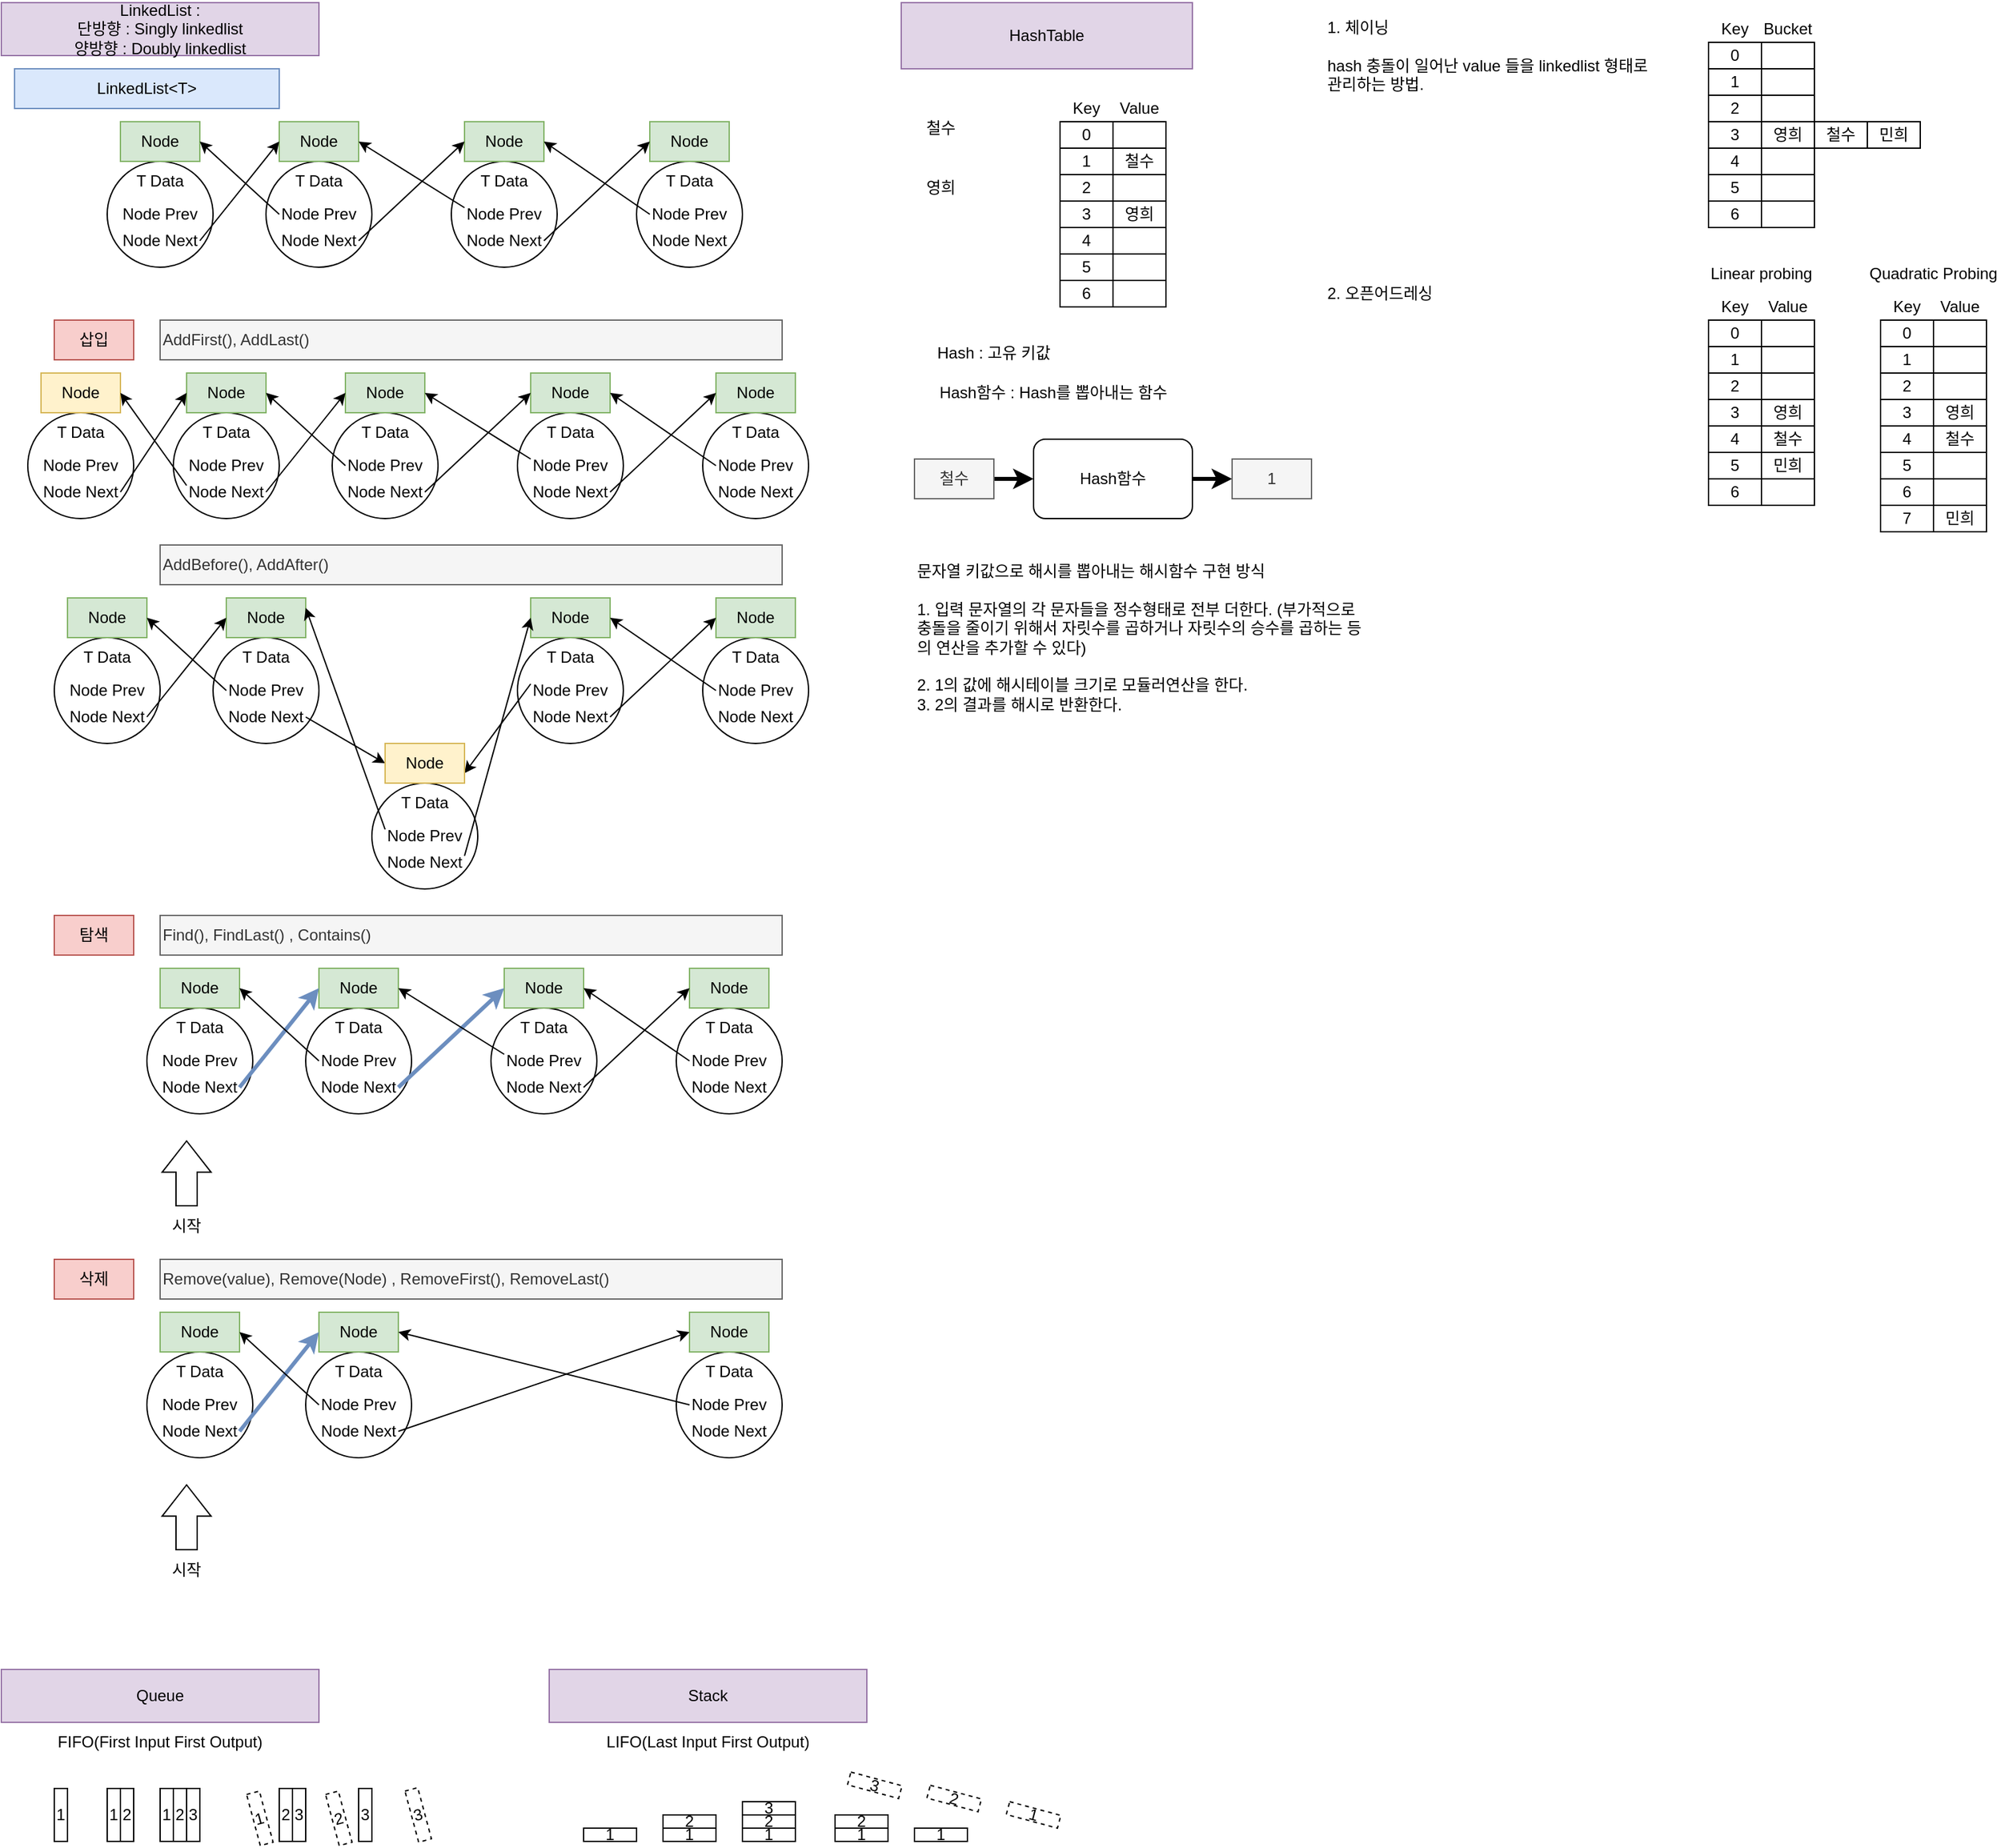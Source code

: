 <mxfile version="20.0.3" type="device"><diagram id="zntop-nQhvP3UYpH4ih_" name="Page-1"><mxGraphModel dx="920" dy="551" grid="1" gridSize="10" guides="1" tooltips="1" connect="1" arrows="1" fold="1" page="1" pageScale="1" pageWidth="827" pageHeight="1169" math="0" shadow="0"><root><mxCell id="0"/><mxCell id="1" parent="0"/><mxCell id="7mrWKgdWgR3zbAiogY-c-1" value="LinkedList&amp;lt;T&amp;gt;" style="text;html=1;strokeColor=#6c8ebf;fillColor=#dae8fc;align=center;verticalAlign=middle;whiteSpace=wrap;rounded=0;" parent="1" vertex="1"><mxGeometry x="10" y="60" width="200" height="30" as="geometry"/></mxCell><mxCell id="7mrWKgdWgR3zbAiogY-c-3" value="" style="ellipse;whiteSpace=wrap;html=1;aspect=fixed;" parent="1" vertex="1"><mxGeometry x="80" y="130" width="80" height="80" as="geometry"/></mxCell><mxCell id="7mrWKgdWgR3zbAiogY-c-4" value="Node" style="text;html=1;strokeColor=#82b366;fillColor=#d5e8d4;align=center;verticalAlign=middle;whiteSpace=wrap;rounded=0;" parent="1" vertex="1"><mxGeometry x="90" y="100" width="60" height="30" as="geometry"/></mxCell><mxCell id="7mrWKgdWgR3zbAiogY-c-5" value="T Data" style="text;html=1;strokeColor=none;fillColor=none;align=center;verticalAlign=middle;whiteSpace=wrap;rounded=0;" parent="1" vertex="1"><mxGeometry x="90" y="130" width="60" height="30" as="geometry"/></mxCell><mxCell id="7mrWKgdWgR3zbAiogY-c-6" value="Node Prev" style="text;html=1;strokeColor=none;fillColor=none;align=center;verticalAlign=middle;whiteSpace=wrap;rounded=0;" parent="1" vertex="1"><mxGeometry x="90" y="160" width="60" height="20" as="geometry"/></mxCell><mxCell id="7mrWKgdWgR3zbAiogY-c-8" value="Node Next" style="text;html=1;strokeColor=none;fillColor=none;align=center;verticalAlign=middle;whiteSpace=wrap;rounded=0;" parent="1" vertex="1"><mxGeometry x="90" y="180" width="60" height="20" as="geometry"/></mxCell><mxCell id="7mrWKgdWgR3zbAiogY-c-25" value="LinkedList :&lt;br&gt;단방향 : Singly linkedlist&lt;br&gt;양방향 : Doubly linkedlist" style="text;html=1;strokeColor=#9673a6;fillColor=#e1d5e7;align=center;verticalAlign=middle;whiteSpace=wrap;rounded=0;" parent="1" vertex="1"><mxGeometry y="10" width="240" height="40" as="geometry"/></mxCell><mxCell id="7mrWKgdWgR3zbAiogY-c-27" value="" style="ellipse;whiteSpace=wrap;html=1;aspect=fixed;" parent="1" vertex="1"><mxGeometry x="200" y="130" width="80" height="80" as="geometry"/></mxCell><mxCell id="7mrWKgdWgR3zbAiogY-c-28" value="Node" style="text;html=1;strokeColor=#82b366;fillColor=#d5e8d4;align=center;verticalAlign=middle;whiteSpace=wrap;rounded=0;" parent="1" vertex="1"><mxGeometry x="210" y="100" width="60" height="30" as="geometry"/></mxCell><mxCell id="7mrWKgdWgR3zbAiogY-c-29" value="T Data" style="text;html=1;strokeColor=none;fillColor=none;align=center;verticalAlign=middle;whiteSpace=wrap;rounded=0;" parent="1" vertex="1"><mxGeometry x="210" y="130" width="60" height="30" as="geometry"/></mxCell><mxCell id="7mrWKgdWgR3zbAiogY-c-30" value="Node Prev" style="text;html=1;strokeColor=none;fillColor=none;align=center;verticalAlign=middle;whiteSpace=wrap;rounded=0;" parent="1" vertex="1"><mxGeometry x="210" y="160" width="60" height="20" as="geometry"/></mxCell><mxCell id="7mrWKgdWgR3zbAiogY-c-31" value="Node Next" style="text;html=1;strokeColor=none;fillColor=none;align=center;verticalAlign=middle;whiteSpace=wrap;rounded=0;" parent="1" vertex="1"><mxGeometry x="210" y="180" width="60" height="20" as="geometry"/></mxCell><mxCell id="7mrWKgdWgR3zbAiogY-c-32" value="" style="ellipse;whiteSpace=wrap;html=1;aspect=fixed;" parent="1" vertex="1"><mxGeometry x="340" y="130" width="80" height="80" as="geometry"/></mxCell><mxCell id="7mrWKgdWgR3zbAiogY-c-33" value="Node" style="text;html=1;strokeColor=#82b366;fillColor=#d5e8d4;align=center;verticalAlign=middle;whiteSpace=wrap;rounded=0;" parent="1" vertex="1"><mxGeometry x="350" y="100" width="60" height="30" as="geometry"/></mxCell><mxCell id="7mrWKgdWgR3zbAiogY-c-34" value="T Data" style="text;html=1;strokeColor=none;fillColor=none;align=center;verticalAlign=middle;whiteSpace=wrap;rounded=0;" parent="1" vertex="1"><mxGeometry x="350" y="130" width="60" height="30" as="geometry"/></mxCell><mxCell id="7mrWKgdWgR3zbAiogY-c-35" value="Node Prev" style="text;html=1;strokeColor=none;fillColor=none;align=center;verticalAlign=middle;whiteSpace=wrap;rounded=0;" parent="1" vertex="1"><mxGeometry x="350" y="160" width="60" height="20" as="geometry"/></mxCell><mxCell id="7mrWKgdWgR3zbAiogY-c-36" value="Node Next" style="text;html=1;strokeColor=none;fillColor=none;align=center;verticalAlign=middle;whiteSpace=wrap;rounded=0;" parent="1" vertex="1"><mxGeometry x="350" y="180" width="60" height="20" as="geometry"/></mxCell><mxCell id="7mrWKgdWgR3zbAiogY-c-37" value="" style="ellipse;whiteSpace=wrap;html=1;aspect=fixed;" parent="1" vertex="1"><mxGeometry x="480" y="130" width="80" height="80" as="geometry"/></mxCell><mxCell id="7mrWKgdWgR3zbAiogY-c-38" value="Node" style="text;html=1;strokeColor=#82b366;fillColor=#d5e8d4;align=center;verticalAlign=middle;whiteSpace=wrap;rounded=0;" parent="1" vertex="1"><mxGeometry x="490" y="100" width="60" height="30" as="geometry"/></mxCell><mxCell id="7mrWKgdWgR3zbAiogY-c-39" value="T Data" style="text;html=1;strokeColor=none;fillColor=none;align=center;verticalAlign=middle;whiteSpace=wrap;rounded=0;" parent="1" vertex="1"><mxGeometry x="490" y="130" width="60" height="30" as="geometry"/></mxCell><mxCell id="7mrWKgdWgR3zbAiogY-c-40" value="Node Prev" style="text;html=1;strokeColor=none;fillColor=none;align=center;verticalAlign=middle;whiteSpace=wrap;rounded=0;" parent="1" vertex="1"><mxGeometry x="490" y="160" width="60" height="20" as="geometry"/></mxCell><mxCell id="7mrWKgdWgR3zbAiogY-c-41" value="Node Next" style="text;html=1;strokeColor=none;fillColor=none;align=center;verticalAlign=middle;whiteSpace=wrap;rounded=0;" parent="1" vertex="1"><mxGeometry x="490" y="180" width="60" height="20" as="geometry"/></mxCell><mxCell id="7mrWKgdWgR3zbAiogY-c-42" value="" style="endArrow=classic;html=1;rounded=0;entryX=0;entryY=0.5;entryDx=0;entryDy=0;exitX=1;exitY=0.5;exitDx=0;exitDy=0;" parent="1" source="7mrWKgdWgR3zbAiogY-c-8" target="7mrWKgdWgR3zbAiogY-c-28" edge="1"><mxGeometry width="50" height="50" relative="1" as="geometry"><mxPoint x="310" y="250" as="sourcePoint"/><mxPoint x="360" y="200" as="targetPoint"/></mxGeometry></mxCell><mxCell id="7mrWKgdWgR3zbAiogY-c-43" value="" style="endArrow=classic;html=1;rounded=0;entryX=0;entryY=0.5;entryDx=0;entryDy=0;exitX=1;exitY=0.5;exitDx=0;exitDy=0;" parent="1" source="7mrWKgdWgR3zbAiogY-c-31" target="7mrWKgdWgR3zbAiogY-c-33" edge="1"><mxGeometry width="50" height="50" relative="1" as="geometry"><mxPoint x="160" y="200" as="sourcePoint"/><mxPoint x="220" y="125" as="targetPoint"/></mxGeometry></mxCell><mxCell id="7mrWKgdWgR3zbAiogY-c-44" value="" style="endArrow=classic;html=1;rounded=0;entryX=0;entryY=0.5;entryDx=0;entryDy=0;exitX=1;exitY=0.5;exitDx=0;exitDy=0;" parent="1" source="7mrWKgdWgR3zbAiogY-c-36" target="7mrWKgdWgR3zbAiogY-c-38" edge="1"><mxGeometry width="50" height="50" relative="1" as="geometry"><mxPoint x="280" y="200" as="sourcePoint"/><mxPoint x="360" y="125" as="targetPoint"/></mxGeometry></mxCell><mxCell id="7mrWKgdWgR3zbAiogY-c-45" value="" style="endArrow=classic;html=1;rounded=0;entryX=1;entryY=0.5;entryDx=0;entryDy=0;exitX=0;exitY=0.5;exitDx=0;exitDy=0;" parent="1" source="7mrWKgdWgR3zbAiogY-c-40" target="7mrWKgdWgR3zbAiogY-c-33" edge="1"><mxGeometry width="50" height="50" relative="1" as="geometry"><mxPoint x="420" y="200" as="sourcePoint"/><mxPoint x="500" y="125" as="targetPoint"/></mxGeometry></mxCell><mxCell id="7mrWKgdWgR3zbAiogY-c-46" value="" style="endArrow=classic;html=1;rounded=0;entryX=1;entryY=0.5;entryDx=0;entryDy=0;exitX=0;exitY=0.25;exitDx=0;exitDy=0;" parent="1" source="7mrWKgdWgR3zbAiogY-c-35" target="7mrWKgdWgR3zbAiogY-c-28" edge="1"><mxGeometry width="50" height="50" relative="1" as="geometry"><mxPoint x="500" y="180" as="sourcePoint"/><mxPoint x="420" y="125" as="targetPoint"/></mxGeometry></mxCell><mxCell id="7mrWKgdWgR3zbAiogY-c-47" value="" style="endArrow=classic;html=1;rounded=0;entryX=1;entryY=0.5;entryDx=0;entryDy=0;exitX=0;exitY=0.5;exitDx=0;exitDy=0;" parent="1" source="7mrWKgdWgR3zbAiogY-c-30" target="7mrWKgdWgR3zbAiogY-c-4" edge="1"><mxGeometry width="50" height="50" relative="1" as="geometry"><mxPoint x="360" y="175" as="sourcePoint"/><mxPoint x="280" y="125" as="targetPoint"/></mxGeometry></mxCell><mxCell id="7mrWKgdWgR3zbAiogY-c-64" value="" style="ellipse;whiteSpace=wrap;html=1;aspect=fixed;" parent="1" vertex="1"><mxGeometry x="130" y="320" width="80" height="80" as="geometry"/></mxCell><mxCell id="7mrWKgdWgR3zbAiogY-c-65" value="Node" style="text;html=1;strokeColor=#82b366;fillColor=#d5e8d4;align=center;verticalAlign=middle;whiteSpace=wrap;rounded=0;" parent="1" vertex="1"><mxGeometry x="140" y="290" width="60" height="30" as="geometry"/></mxCell><mxCell id="7mrWKgdWgR3zbAiogY-c-66" value="T Data" style="text;html=1;strokeColor=none;fillColor=none;align=center;verticalAlign=middle;whiteSpace=wrap;rounded=0;" parent="1" vertex="1"><mxGeometry x="140" y="320" width="60" height="30" as="geometry"/></mxCell><mxCell id="7mrWKgdWgR3zbAiogY-c-67" value="Node Prev" style="text;html=1;strokeColor=none;fillColor=none;align=center;verticalAlign=middle;whiteSpace=wrap;rounded=0;" parent="1" vertex="1"><mxGeometry x="140" y="350" width="60" height="20" as="geometry"/></mxCell><mxCell id="7mrWKgdWgR3zbAiogY-c-68" value="Node Next" style="text;html=1;strokeColor=none;fillColor=none;align=center;verticalAlign=middle;whiteSpace=wrap;rounded=0;" parent="1" vertex="1"><mxGeometry x="140" y="370" width="60" height="20" as="geometry"/></mxCell><mxCell id="7mrWKgdWgR3zbAiogY-c-69" value="" style="ellipse;whiteSpace=wrap;html=1;aspect=fixed;" parent="1" vertex="1"><mxGeometry x="250" y="320" width="80" height="80" as="geometry"/></mxCell><mxCell id="7mrWKgdWgR3zbAiogY-c-70" value="Node" style="text;html=1;strokeColor=#82b366;fillColor=#d5e8d4;align=center;verticalAlign=middle;whiteSpace=wrap;rounded=0;" parent="1" vertex="1"><mxGeometry x="260" y="290" width="60" height="30" as="geometry"/></mxCell><mxCell id="7mrWKgdWgR3zbAiogY-c-71" value="T Data" style="text;html=1;strokeColor=none;fillColor=none;align=center;verticalAlign=middle;whiteSpace=wrap;rounded=0;" parent="1" vertex="1"><mxGeometry x="260" y="320" width="60" height="30" as="geometry"/></mxCell><mxCell id="7mrWKgdWgR3zbAiogY-c-72" value="Node Prev" style="text;html=1;strokeColor=none;fillColor=none;align=center;verticalAlign=middle;whiteSpace=wrap;rounded=0;" parent="1" vertex="1"><mxGeometry x="260" y="350" width="60" height="20" as="geometry"/></mxCell><mxCell id="7mrWKgdWgR3zbAiogY-c-73" value="Node Next" style="text;html=1;strokeColor=none;fillColor=none;align=center;verticalAlign=middle;whiteSpace=wrap;rounded=0;" parent="1" vertex="1"><mxGeometry x="260" y="370" width="60" height="20" as="geometry"/></mxCell><mxCell id="7mrWKgdWgR3zbAiogY-c-74" value="" style="ellipse;whiteSpace=wrap;html=1;aspect=fixed;" parent="1" vertex="1"><mxGeometry x="390" y="320" width="80" height="80" as="geometry"/></mxCell><mxCell id="7mrWKgdWgR3zbAiogY-c-75" value="Node" style="text;html=1;strokeColor=#82b366;fillColor=#d5e8d4;align=center;verticalAlign=middle;whiteSpace=wrap;rounded=0;" parent="1" vertex="1"><mxGeometry x="400" y="290" width="60" height="30" as="geometry"/></mxCell><mxCell id="7mrWKgdWgR3zbAiogY-c-76" value="T Data" style="text;html=1;strokeColor=none;fillColor=none;align=center;verticalAlign=middle;whiteSpace=wrap;rounded=0;" parent="1" vertex="1"><mxGeometry x="400" y="320" width="60" height="30" as="geometry"/></mxCell><mxCell id="7mrWKgdWgR3zbAiogY-c-77" value="Node Prev" style="text;html=1;strokeColor=none;fillColor=none;align=center;verticalAlign=middle;whiteSpace=wrap;rounded=0;" parent="1" vertex="1"><mxGeometry x="400" y="350" width="60" height="20" as="geometry"/></mxCell><mxCell id="7mrWKgdWgR3zbAiogY-c-78" value="Node Next" style="text;html=1;strokeColor=none;fillColor=none;align=center;verticalAlign=middle;whiteSpace=wrap;rounded=0;" parent="1" vertex="1"><mxGeometry x="400" y="370" width="60" height="20" as="geometry"/></mxCell><mxCell id="7mrWKgdWgR3zbAiogY-c-79" value="" style="ellipse;whiteSpace=wrap;html=1;aspect=fixed;" parent="1" vertex="1"><mxGeometry x="530" y="320" width="80" height="80" as="geometry"/></mxCell><mxCell id="7mrWKgdWgR3zbAiogY-c-80" value="Node" style="text;html=1;strokeColor=#82b366;fillColor=#d5e8d4;align=center;verticalAlign=middle;whiteSpace=wrap;rounded=0;" parent="1" vertex="1"><mxGeometry x="540" y="290" width="60" height="30" as="geometry"/></mxCell><mxCell id="7mrWKgdWgR3zbAiogY-c-81" value="T Data" style="text;html=1;strokeColor=none;fillColor=none;align=center;verticalAlign=middle;whiteSpace=wrap;rounded=0;" parent="1" vertex="1"><mxGeometry x="540" y="320" width="60" height="30" as="geometry"/></mxCell><mxCell id="7mrWKgdWgR3zbAiogY-c-82" value="Node Prev" style="text;html=1;strokeColor=none;fillColor=none;align=center;verticalAlign=middle;whiteSpace=wrap;rounded=0;" parent="1" vertex="1"><mxGeometry x="540" y="350" width="60" height="20" as="geometry"/></mxCell><mxCell id="7mrWKgdWgR3zbAiogY-c-83" value="Node Next" style="text;html=1;strokeColor=none;fillColor=none;align=center;verticalAlign=middle;whiteSpace=wrap;rounded=0;" parent="1" vertex="1"><mxGeometry x="540" y="370" width="60" height="20" as="geometry"/></mxCell><mxCell id="7mrWKgdWgR3zbAiogY-c-84" value="" style="endArrow=classic;html=1;rounded=0;entryX=0;entryY=0.5;entryDx=0;entryDy=0;exitX=1;exitY=0.5;exitDx=0;exitDy=0;" parent="1" source="7mrWKgdWgR3zbAiogY-c-68" target="7mrWKgdWgR3zbAiogY-c-70" edge="1"><mxGeometry width="50" height="50" relative="1" as="geometry"><mxPoint x="360" y="440" as="sourcePoint"/><mxPoint x="410" y="390" as="targetPoint"/></mxGeometry></mxCell><mxCell id="7mrWKgdWgR3zbAiogY-c-85" value="" style="endArrow=classic;html=1;rounded=0;entryX=0;entryY=0.5;entryDx=0;entryDy=0;exitX=1;exitY=0.5;exitDx=0;exitDy=0;" parent="1" source="7mrWKgdWgR3zbAiogY-c-73" target="7mrWKgdWgR3zbAiogY-c-75" edge="1"><mxGeometry width="50" height="50" relative="1" as="geometry"><mxPoint x="210" y="390" as="sourcePoint"/><mxPoint x="270" y="315" as="targetPoint"/></mxGeometry></mxCell><mxCell id="7mrWKgdWgR3zbAiogY-c-86" value="" style="endArrow=classic;html=1;rounded=0;entryX=0;entryY=0.5;entryDx=0;entryDy=0;exitX=1;exitY=0.5;exitDx=0;exitDy=0;" parent="1" source="7mrWKgdWgR3zbAiogY-c-78" target="7mrWKgdWgR3zbAiogY-c-80" edge="1"><mxGeometry width="50" height="50" relative="1" as="geometry"><mxPoint x="330" y="390" as="sourcePoint"/><mxPoint x="410" y="315" as="targetPoint"/></mxGeometry></mxCell><mxCell id="7mrWKgdWgR3zbAiogY-c-87" value="" style="endArrow=classic;html=1;rounded=0;entryX=1;entryY=0.5;entryDx=0;entryDy=0;exitX=0;exitY=0.5;exitDx=0;exitDy=0;" parent="1" source="7mrWKgdWgR3zbAiogY-c-82" target="7mrWKgdWgR3zbAiogY-c-75" edge="1"><mxGeometry width="50" height="50" relative="1" as="geometry"><mxPoint x="470" y="390" as="sourcePoint"/><mxPoint x="550" y="315" as="targetPoint"/></mxGeometry></mxCell><mxCell id="7mrWKgdWgR3zbAiogY-c-88" value="" style="endArrow=classic;html=1;rounded=0;entryX=1;entryY=0.5;entryDx=0;entryDy=0;exitX=0;exitY=0.25;exitDx=0;exitDy=0;" parent="1" source="7mrWKgdWgR3zbAiogY-c-77" target="7mrWKgdWgR3zbAiogY-c-70" edge="1"><mxGeometry width="50" height="50" relative="1" as="geometry"><mxPoint x="550" y="370" as="sourcePoint"/><mxPoint x="470" y="315" as="targetPoint"/></mxGeometry></mxCell><mxCell id="7mrWKgdWgR3zbAiogY-c-89" value="" style="endArrow=classic;html=1;rounded=0;entryX=1;entryY=0.5;entryDx=0;entryDy=0;exitX=0;exitY=0.5;exitDx=0;exitDy=0;" parent="1" source="7mrWKgdWgR3zbAiogY-c-72" target="7mrWKgdWgR3zbAiogY-c-65" edge="1"><mxGeometry width="50" height="50" relative="1" as="geometry"><mxPoint x="410" y="365" as="sourcePoint"/><mxPoint x="330" y="315" as="targetPoint"/></mxGeometry></mxCell><mxCell id="7mrWKgdWgR3zbAiogY-c-90" value="" style="ellipse;whiteSpace=wrap;html=1;aspect=fixed;" parent="1" vertex="1"><mxGeometry x="20" y="320" width="80" height="80" as="geometry"/></mxCell><mxCell id="7mrWKgdWgR3zbAiogY-c-91" value="Node" style="text;html=1;strokeColor=#d6b656;fillColor=#fff2cc;align=center;verticalAlign=middle;whiteSpace=wrap;rounded=0;" parent="1" vertex="1"><mxGeometry x="30" y="290" width="60" height="30" as="geometry"/></mxCell><mxCell id="7mrWKgdWgR3zbAiogY-c-92" value="T Data" style="text;html=1;strokeColor=none;fillColor=none;align=center;verticalAlign=middle;whiteSpace=wrap;rounded=0;" parent="1" vertex="1"><mxGeometry x="30" y="320" width="60" height="30" as="geometry"/></mxCell><mxCell id="7mrWKgdWgR3zbAiogY-c-93" value="Node Prev" style="text;html=1;strokeColor=none;fillColor=none;align=center;verticalAlign=middle;whiteSpace=wrap;rounded=0;" parent="1" vertex="1"><mxGeometry x="30" y="350" width="60" height="20" as="geometry"/></mxCell><mxCell id="7mrWKgdWgR3zbAiogY-c-94" value="Node Next" style="text;html=1;strokeColor=none;fillColor=none;align=center;verticalAlign=middle;whiteSpace=wrap;rounded=0;" parent="1" vertex="1"><mxGeometry x="30" y="370" width="60" height="20" as="geometry"/></mxCell><mxCell id="7mrWKgdWgR3zbAiogY-c-99" value="" style="endArrow=classic;html=1;rounded=0;entryX=0;entryY=0.5;entryDx=0;entryDy=0;exitX=1;exitY=0.5;exitDx=0;exitDy=0;" parent="1" source="7mrWKgdWgR3zbAiogY-c-94" target="7mrWKgdWgR3zbAiogY-c-65" edge="1"><mxGeometry width="50" height="50" relative="1" as="geometry"><mxPoint x="210" y="390" as="sourcePoint"/><mxPoint x="270" y="315" as="targetPoint"/></mxGeometry></mxCell><mxCell id="7mrWKgdWgR3zbAiogY-c-100" value="" style="endArrow=classic;html=1;rounded=0;entryX=1;entryY=0.5;entryDx=0;entryDy=0;exitX=0;exitY=0.25;exitDx=0;exitDy=0;" parent="1" source="7mrWKgdWgR3zbAiogY-c-68" target="7mrWKgdWgR3zbAiogY-c-91" edge="1"><mxGeometry width="50" height="50" relative="1" as="geometry"><mxPoint x="100" y="390" as="sourcePoint"/><mxPoint x="150" y="315" as="targetPoint"/></mxGeometry></mxCell><mxCell id="7mrWKgdWgR3zbAiogY-c-102" value="AddFirst(), AddLast()" style="text;html=1;strokeColor=#666666;fillColor=#f5f5f5;align=left;verticalAlign=middle;whiteSpace=wrap;rounded=0;fontColor=#333333;" parent="1" vertex="1"><mxGeometry x="120" y="250" width="470" height="30" as="geometry"/></mxCell><mxCell id="7mrWKgdWgR3zbAiogY-c-103" value="삽입" style="text;html=1;strokeColor=#b85450;fillColor=#f8cecc;align=center;verticalAlign=middle;whiteSpace=wrap;rounded=0;" parent="1" vertex="1"><mxGeometry x="40" y="250" width="60" height="30" as="geometry"/></mxCell><mxCell id="7mrWKgdWgR3zbAiogY-c-104" value="" style="ellipse;whiteSpace=wrap;html=1;aspect=fixed;" parent="1" vertex="1"><mxGeometry x="40" y="490" width="80" height="80" as="geometry"/></mxCell><mxCell id="7mrWKgdWgR3zbAiogY-c-105" value="Node" style="text;html=1;strokeColor=#82b366;fillColor=#d5e8d4;align=center;verticalAlign=middle;whiteSpace=wrap;rounded=0;" parent="1" vertex="1"><mxGeometry x="50" y="460" width="60" height="30" as="geometry"/></mxCell><mxCell id="7mrWKgdWgR3zbAiogY-c-106" value="T Data" style="text;html=1;strokeColor=none;fillColor=none;align=center;verticalAlign=middle;whiteSpace=wrap;rounded=0;" parent="1" vertex="1"><mxGeometry x="50" y="490" width="60" height="30" as="geometry"/></mxCell><mxCell id="7mrWKgdWgR3zbAiogY-c-107" value="Node Prev" style="text;html=1;strokeColor=none;fillColor=none;align=center;verticalAlign=middle;whiteSpace=wrap;rounded=0;" parent="1" vertex="1"><mxGeometry x="50" y="520" width="60" height="20" as="geometry"/></mxCell><mxCell id="7mrWKgdWgR3zbAiogY-c-108" value="Node Next" style="text;html=1;strokeColor=none;fillColor=none;align=center;verticalAlign=middle;whiteSpace=wrap;rounded=0;" parent="1" vertex="1"><mxGeometry x="50" y="540" width="60" height="20" as="geometry"/></mxCell><mxCell id="7mrWKgdWgR3zbAiogY-c-109" value="" style="ellipse;whiteSpace=wrap;html=1;aspect=fixed;" parent="1" vertex="1"><mxGeometry x="160" y="490" width="80" height="80" as="geometry"/></mxCell><mxCell id="7mrWKgdWgR3zbAiogY-c-110" value="Node" style="text;html=1;strokeColor=#82b366;fillColor=#d5e8d4;align=center;verticalAlign=middle;whiteSpace=wrap;rounded=0;" parent="1" vertex="1"><mxGeometry x="170" y="460" width="60" height="30" as="geometry"/></mxCell><mxCell id="7mrWKgdWgR3zbAiogY-c-111" value="T Data" style="text;html=1;strokeColor=none;fillColor=none;align=center;verticalAlign=middle;whiteSpace=wrap;rounded=0;" parent="1" vertex="1"><mxGeometry x="170" y="490" width="60" height="30" as="geometry"/></mxCell><mxCell id="7mrWKgdWgR3zbAiogY-c-112" value="Node Prev" style="text;html=1;strokeColor=none;fillColor=none;align=center;verticalAlign=middle;whiteSpace=wrap;rounded=0;" parent="1" vertex="1"><mxGeometry x="170" y="520" width="60" height="20" as="geometry"/></mxCell><mxCell id="7mrWKgdWgR3zbAiogY-c-113" value="Node Next" style="text;html=1;strokeColor=none;fillColor=none;align=center;verticalAlign=middle;whiteSpace=wrap;rounded=0;" parent="1" vertex="1"><mxGeometry x="170" y="540" width="60" height="20" as="geometry"/></mxCell><mxCell id="7mrWKgdWgR3zbAiogY-c-114" value="" style="ellipse;whiteSpace=wrap;html=1;aspect=fixed;" parent="1" vertex="1"><mxGeometry x="390" y="490" width="80" height="80" as="geometry"/></mxCell><mxCell id="7mrWKgdWgR3zbAiogY-c-115" value="Node" style="text;html=1;strokeColor=#82b366;fillColor=#d5e8d4;align=center;verticalAlign=middle;whiteSpace=wrap;rounded=0;" parent="1" vertex="1"><mxGeometry x="400" y="460" width="60" height="30" as="geometry"/></mxCell><mxCell id="7mrWKgdWgR3zbAiogY-c-116" value="T Data" style="text;html=1;strokeColor=none;fillColor=none;align=center;verticalAlign=middle;whiteSpace=wrap;rounded=0;" parent="1" vertex="1"><mxGeometry x="400" y="490" width="60" height="30" as="geometry"/></mxCell><mxCell id="7mrWKgdWgR3zbAiogY-c-117" value="Node Prev" style="text;html=1;strokeColor=none;fillColor=none;align=center;verticalAlign=middle;whiteSpace=wrap;rounded=0;" parent="1" vertex="1"><mxGeometry x="400" y="520" width="60" height="20" as="geometry"/></mxCell><mxCell id="7mrWKgdWgR3zbAiogY-c-118" value="Node Next" style="text;html=1;strokeColor=none;fillColor=none;align=center;verticalAlign=middle;whiteSpace=wrap;rounded=0;" parent="1" vertex="1"><mxGeometry x="400" y="540" width="60" height="20" as="geometry"/></mxCell><mxCell id="7mrWKgdWgR3zbAiogY-c-119" value="" style="ellipse;whiteSpace=wrap;html=1;aspect=fixed;" parent="1" vertex="1"><mxGeometry x="530" y="490" width="80" height="80" as="geometry"/></mxCell><mxCell id="7mrWKgdWgR3zbAiogY-c-120" value="Node" style="text;html=1;strokeColor=#82b366;fillColor=#d5e8d4;align=center;verticalAlign=middle;whiteSpace=wrap;rounded=0;" parent="1" vertex="1"><mxGeometry x="540" y="460" width="60" height="30" as="geometry"/></mxCell><mxCell id="7mrWKgdWgR3zbAiogY-c-121" value="T Data" style="text;html=1;strokeColor=none;fillColor=none;align=center;verticalAlign=middle;whiteSpace=wrap;rounded=0;" parent="1" vertex="1"><mxGeometry x="540" y="490" width="60" height="30" as="geometry"/></mxCell><mxCell id="7mrWKgdWgR3zbAiogY-c-122" value="Node Prev" style="text;html=1;strokeColor=none;fillColor=none;align=center;verticalAlign=middle;whiteSpace=wrap;rounded=0;" parent="1" vertex="1"><mxGeometry x="540" y="520" width="60" height="20" as="geometry"/></mxCell><mxCell id="7mrWKgdWgR3zbAiogY-c-123" value="Node Next" style="text;html=1;strokeColor=none;fillColor=none;align=center;verticalAlign=middle;whiteSpace=wrap;rounded=0;" parent="1" vertex="1"><mxGeometry x="540" y="540" width="60" height="20" as="geometry"/></mxCell><mxCell id="7mrWKgdWgR3zbAiogY-c-124" value="" style="endArrow=classic;html=1;rounded=0;entryX=0;entryY=0.5;entryDx=0;entryDy=0;exitX=1;exitY=0.5;exitDx=0;exitDy=0;" parent="1" source="7mrWKgdWgR3zbAiogY-c-108" target="7mrWKgdWgR3zbAiogY-c-110" edge="1"><mxGeometry width="50" height="50" relative="1" as="geometry"><mxPoint x="270" y="610" as="sourcePoint"/><mxPoint x="320" y="560" as="targetPoint"/></mxGeometry></mxCell><mxCell id="7mrWKgdWgR3zbAiogY-c-125" value="" style="endArrow=classic;html=1;rounded=0;entryX=0;entryY=0.5;entryDx=0;entryDy=0;exitX=1;exitY=0.5;exitDx=0;exitDy=0;" parent="1" source="7mrWKgdWgR3zbAiogY-c-113" target="7mrWKgdWgR3zbAiogY-c-131" edge="1"><mxGeometry width="50" height="50" relative="1" as="geometry"><mxPoint x="210" y="560" as="sourcePoint"/><mxPoint x="270" y="485" as="targetPoint"/></mxGeometry></mxCell><mxCell id="7mrWKgdWgR3zbAiogY-c-126" value="" style="endArrow=classic;html=1;rounded=0;entryX=0;entryY=0.5;entryDx=0;entryDy=0;exitX=1;exitY=0.5;exitDx=0;exitDy=0;" parent="1" source="7mrWKgdWgR3zbAiogY-c-118" target="7mrWKgdWgR3zbAiogY-c-120" edge="1"><mxGeometry width="50" height="50" relative="1" as="geometry"><mxPoint x="330" y="560" as="sourcePoint"/><mxPoint x="410" y="485" as="targetPoint"/></mxGeometry></mxCell><mxCell id="7mrWKgdWgR3zbAiogY-c-127" value="" style="endArrow=classic;html=1;rounded=0;entryX=1;entryY=0.5;entryDx=0;entryDy=0;exitX=0;exitY=0.5;exitDx=0;exitDy=0;" parent="1" source="7mrWKgdWgR3zbAiogY-c-122" target="7mrWKgdWgR3zbAiogY-c-115" edge="1"><mxGeometry width="50" height="50" relative="1" as="geometry"><mxPoint x="470" y="560" as="sourcePoint"/><mxPoint x="550" y="485" as="targetPoint"/></mxGeometry></mxCell><mxCell id="7mrWKgdWgR3zbAiogY-c-128" value="" style="endArrow=classic;html=1;rounded=0;entryX=1;entryY=0.75;entryDx=0;entryDy=0;exitX=0;exitY=0.25;exitDx=0;exitDy=0;" parent="1" source="7mrWKgdWgR3zbAiogY-c-117" target="7mrWKgdWgR3zbAiogY-c-131" edge="1"><mxGeometry width="50" height="50" relative="1" as="geometry"><mxPoint x="550" y="540" as="sourcePoint"/><mxPoint x="470" y="485" as="targetPoint"/></mxGeometry></mxCell><mxCell id="7mrWKgdWgR3zbAiogY-c-129" value="" style="endArrow=classic;html=1;rounded=0;entryX=1;entryY=0.5;entryDx=0;entryDy=0;exitX=0;exitY=0.5;exitDx=0;exitDy=0;" parent="1" source="7mrWKgdWgR3zbAiogY-c-112" target="7mrWKgdWgR3zbAiogY-c-105" edge="1"><mxGeometry width="50" height="50" relative="1" as="geometry"><mxPoint x="320" y="535" as="sourcePoint"/><mxPoint x="240" y="485" as="targetPoint"/></mxGeometry></mxCell><mxCell id="7mrWKgdWgR3zbAiogY-c-130" value="" style="ellipse;whiteSpace=wrap;html=1;aspect=fixed;" parent="1" vertex="1"><mxGeometry x="280" y="600" width="80" height="80" as="geometry"/></mxCell><mxCell id="7mrWKgdWgR3zbAiogY-c-131" value="Node" style="text;html=1;strokeColor=#d6b656;fillColor=#fff2cc;align=center;verticalAlign=middle;whiteSpace=wrap;rounded=0;" parent="1" vertex="1"><mxGeometry x="290" y="570" width="60" height="30" as="geometry"/></mxCell><mxCell id="7mrWKgdWgR3zbAiogY-c-132" value="T Data" style="text;html=1;strokeColor=none;fillColor=none;align=center;verticalAlign=middle;whiteSpace=wrap;rounded=0;" parent="1" vertex="1"><mxGeometry x="290" y="600" width="60" height="30" as="geometry"/></mxCell><mxCell id="7mrWKgdWgR3zbAiogY-c-133" value="Node Prev" style="text;html=1;strokeColor=none;fillColor=none;align=center;verticalAlign=middle;whiteSpace=wrap;rounded=0;" parent="1" vertex="1"><mxGeometry x="290" y="630" width="60" height="20" as="geometry"/></mxCell><mxCell id="7mrWKgdWgR3zbAiogY-c-134" value="Node Next" style="text;html=1;strokeColor=none;fillColor=none;align=center;verticalAlign=middle;whiteSpace=wrap;rounded=0;" parent="1" vertex="1"><mxGeometry x="290" y="650" width="60" height="20" as="geometry"/></mxCell><mxCell id="7mrWKgdWgR3zbAiogY-c-137" value="AddBefore(), AddAfter()" style="text;html=1;strokeColor=#666666;fillColor=#f5f5f5;align=left;verticalAlign=middle;whiteSpace=wrap;rounded=0;fontColor=#333333;" parent="1" vertex="1"><mxGeometry x="120" y="420" width="470" height="30" as="geometry"/></mxCell><mxCell id="7mrWKgdWgR3zbAiogY-c-138" value="" style="endArrow=classic;html=1;rounded=0;exitX=0;exitY=0.25;exitDx=0;exitDy=0;entryX=1;entryY=0.25;entryDx=0;entryDy=0;" parent="1" source="7mrWKgdWgR3zbAiogY-c-133" target="7mrWKgdWgR3zbAiogY-c-110" edge="1"><mxGeometry width="50" height="50" relative="1" as="geometry"><mxPoint x="290" y="580" as="sourcePoint"/><mxPoint x="340" y="530" as="targetPoint"/></mxGeometry></mxCell><mxCell id="7mrWKgdWgR3zbAiogY-c-139" value="" style="endArrow=classic;html=1;rounded=0;exitX=1;exitY=0.25;exitDx=0;exitDy=0;entryX=0;entryY=0.5;entryDx=0;entryDy=0;" parent="1" source="7mrWKgdWgR3zbAiogY-c-134" target="7mrWKgdWgR3zbAiogY-c-115" edge="1"><mxGeometry width="50" height="50" relative="1" as="geometry"><mxPoint x="290" y="580" as="sourcePoint"/><mxPoint x="340" y="530" as="targetPoint"/></mxGeometry></mxCell><mxCell id="7mrWKgdWgR3zbAiogY-c-140" value="Find(), FindLast() , Contains()" style="text;html=1;strokeColor=#666666;fillColor=#f5f5f5;align=left;verticalAlign=middle;whiteSpace=wrap;rounded=0;fontColor=#333333;" parent="1" vertex="1"><mxGeometry x="120" y="700" width="470" height="30" as="geometry"/></mxCell><mxCell id="7mrWKgdWgR3zbAiogY-c-141" value="탐색" style="text;html=1;strokeColor=#b85450;fillColor=#f8cecc;align=center;verticalAlign=middle;whiteSpace=wrap;rounded=0;" parent="1" vertex="1"><mxGeometry x="40" y="700" width="60" height="30" as="geometry"/></mxCell><mxCell id="7mrWKgdWgR3zbAiogY-c-142" value="" style="ellipse;whiteSpace=wrap;html=1;aspect=fixed;" parent="1" vertex="1"><mxGeometry x="110" y="770" width="80" height="80" as="geometry"/></mxCell><mxCell id="7mrWKgdWgR3zbAiogY-c-143" value="Node" style="text;html=1;strokeColor=#82b366;fillColor=#d5e8d4;align=center;verticalAlign=middle;whiteSpace=wrap;rounded=0;" parent="1" vertex="1"><mxGeometry x="120" y="740" width="60" height="30" as="geometry"/></mxCell><mxCell id="7mrWKgdWgR3zbAiogY-c-144" value="T Data" style="text;html=1;strokeColor=none;fillColor=none;align=center;verticalAlign=middle;whiteSpace=wrap;rounded=0;" parent="1" vertex="1"><mxGeometry x="120" y="770" width="60" height="30" as="geometry"/></mxCell><mxCell id="7mrWKgdWgR3zbAiogY-c-145" value="Node Prev" style="text;html=1;strokeColor=none;fillColor=none;align=center;verticalAlign=middle;whiteSpace=wrap;rounded=0;" parent="1" vertex="1"><mxGeometry x="120" y="800" width="60" height="20" as="geometry"/></mxCell><mxCell id="7mrWKgdWgR3zbAiogY-c-146" value="Node Next" style="text;html=1;strokeColor=none;fillColor=none;align=center;verticalAlign=middle;whiteSpace=wrap;rounded=0;" parent="1" vertex="1"><mxGeometry x="120" y="820" width="60" height="20" as="geometry"/></mxCell><mxCell id="7mrWKgdWgR3zbAiogY-c-147" value="" style="ellipse;whiteSpace=wrap;html=1;aspect=fixed;" parent="1" vertex="1"><mxGeometry x="230" y="770" width="80" height="80" as="geometry"/></mxCell><mxCell id="7mrWKgdWgR3zbAiogY-c-148" value="Node" style="text;html=1;strokeColor=#82b366;fillColor=#d5e8d4;align=center;verticalAlign=middle;whiteSpace=wrap;rounded=0;" parent="1" vertex="1"><mxGeometry x="240" y="740" width="60" height="30" as="geometry"/></mxCell><mxCell id="7mrWKgdWgR3zbAiogY-c-149" value="T Data" style="text;html=1;strokeColor=none;fillColor=none;align=center;verticalAlign=middle;whiteSpace=wrap;rounded=0;" parent="1" vertex="1"><mxGeometry x="240" y="770" width="60" height="30" as="geometry"/></mxCell><mxCell id="7mrWKgdWgR3zbAiogY-c-150" value="Node Prev" style="text;html=1;strokeColor=none;fillColor=none;align=center;verticalAlign=middle;whiteSpace=wrap;rounded=0;" parent="1" vertex="1"><mxGeometry x="240" y="800" width="60" height="20" as="geometry"/></mxCell><mxCell id="7mrWKgdWgR3zbAiogY-c-151" value="Node Next" style="text;html=1;strokeColor=none;fillColor=none;align=center;verticalAlign=middle;whiteSpace=wrap;rounded=0;" parent="1" vertex="1"><mxGeometry x="240" y="820" width="60" height="20" as="geometry"/></mxCell><mxCell id="7mrWKgdWgR3zbAiogY-c-152" value="" style="ellipse;whiteSpace=wrap;html=1;aspect=fixed;" parent="1" vertex="1"><mxGeometry x="370" y="770" width="80" height="80" as="geometry"/></mxCell><mxCell id="7mrWKgdWgR3zbAiogY-c-153" value="Node" style="text;html=1;strokeColor=#82b366;fillColor=#d5e8d4;align=center;verticalAlign=middle;whiteSpace=wrap;rounded=0;" parent="1" vertex="1"><mxGeometry x="380" y="740" width="60" height="30" as="geometry"/></mxCell><mxCell id="7mrWKgdWgR3zbAiogY-c-154" value="T Data" style="text;html=1;strokeColor=none;fillColor=none;align=center;verticalAlign=middle;whiteSpace=wrap;rounded=0;" parent="1" vertex="1"><mxGeometry x="380" y="770" width="60" height="30" as="geometry"/></mxCell><mxCell id="7mrWKgdWgR3zbAiogY-c-155" value="Node Prev" style="text;html=1;strokeColor=none;fillColor=none;align=center;verticalAlign=middle;whiteSpace=wrap;rounded=0;" parent="1" vertex="1"><mxGeometry x="380" y="800" width="60" height="20" as="geometry"/></mxCell><mxCell id="7mrWKgdWgR3zbAiogY-c-156" value="Node Next" style="text;html=1;strokeColor=none;fillColor=none;align=center;verticalAlign=middle;whiteSpace=wrap;rounded=0;" parent="1" vertex="1"><mxGeometry x="380" y="820" width="60" height="20" as="geometry"/></mxCell><mxCell id="7mrWKgdWgR3zbAiogY-c-157" value="" style="ellipse;whiteSpace=wrap;html=1;aspect=fixed;" parent="1" vertex="1"><mxGeometry x="510" y="770" width="80" height="80" as="geometry"/></mxCell><mxCell id="7mrWKgdWgR3zbAiogY-c-158" value="Node" style="text;html=1;strokeColor=#82b366;fillColor=#d5e8d4;align=center;verticalAlign=middle;whiteSpace=wrap;rounded=0;" parent="1" vertex="1"><mxGeometry x="520" y="740" width="60" height="30" as="geometry"/></mxCell><mxCell id="7mrWKgdWgR3zbAiogY-c-159" value="T Data" style="text;html=1;strokeColor=none;fillColor=none;align=center;verticalAlign=middle;whiteSpace=wrap;rounded=0;" parent="1" vertex="1"><mxGeometry x="520" y="770" width="60" height="30" as="geometry"/></mxCell><mxCell id="7mrWKgdWgR3zbAiogY-c-160" value="Node Prev" style="text;html=1;strokeColor=none;fillColor=none;align=center;verticalAlign=middle;whiteSpace=wrap;rounded=0;" parent="1" vertex="1"><mxGeometry x="520" y="800" width="60" height="20" as="geometry"/></mxCell><mxCell id="7mrWKgdWgR3zbAiogY-c-161" value="Node Next" style="text;html=1;strokeColor=none;fillColor=none;align=center;verticalAlign=middle;whiteSpace=wrap;rounded=0;" parent="1" vertex="1"><mxGeometry x="520" y="820" width="60" height="20" as="geometry"/></mxCell><mxCell id="7mrWKgdWgR3zbAiogY-c-162" value="" style="endArrow=classic;html=1;rounded=0;entryX=0;entryY=0.5;entryDx=0;entryDy=0;exitX=1;exitY=0.5;exitDx=0;exitDy=0;fillColor=#dae8fc;strokeColor=#6c8ebf;strokeWidth=3;" parent="1" source="7mrWKgdWgR3zbAiogY-c-146" target="7mrWKgdWgR3zbAiogY-c-148" edge="1"><mxGeometry width="50" height="50" relative="1" as="geometry"><mxPoint x="340" y="890" as="sourcePoint"/><mxPoint x="390" y="840" as="targetPoint"/></mxGeometry></mxCell><mxCell id="7mrWKgdWgR3zbAiogY-c-163" value="" style="endArrow=classic;html=1;rounded=0;entryX=0;entryY=0.5;entryDx=0;entryDy=0;exitX=1;exitY=0.5;exitDx=0;exitDy=0;fillColor=#dae8fc;strokeColor=#6c8ebf;strokeWidth=3;" parent="1" source="7mrWKgdWgR3zbAiogY-c-151" target="7mrWKgdWgR3zbAiogY-c-153" edge="1"><mxGeometry width="50" height="50" relative="1" as="geometry"><mxPoint x="190" y="840" as="sourcePoint"/><mxPoint x="250" y="765" as="targetPoint"/></mxGeometry></mxCell><mxCell id="7mrWKgdWgR3zbAiogY-c-164" value="" style="endArrow=classic;html=1;rounded=0;entryX=0;entryY=0.5;entryDx=0;entryDy=0;exitX=1;exitY=0.5;exitDx=0;exitDy=0;" parent="1" source="7mrWKgdWgR3zbAiogY-c-156" target="7mrWKgdWgR3zbAiogY-c-158" edge="1"><mxGeometry width="50" height="50" relative="1" as="geometry"><mxPoint x="310" y="840" as="sourcePoint"/><mxPoint x="390" y="765" as="targetPoint"/></mxGeometry></mxCell><mxCell id="7mrWKgdWgR3zbAiogY-c-165" value="" style="endArrow=classic;html=1;rounded=0;entryX=1;entryY=0.5;entryDx=0;entryDy=0;exitX=0;exitY=0.5;exitDx=0;exitDy=0;" parent="1" source="7mrWKgdWgR3zbAiogY-c-160" target="7mrWKgdWgR3zbAiogY-c-153" edge="1"><mxGeometry width="50" height="50" relative="1" as="geometry"><mxPoint x="450" y="840" as="sourcePoint"/><mxPoint x="530" y="765" as="targetPoint"/></mxGeometry></mxCell><mxCell id="7mrWKgdWgR3zbAiogY-c-166" value="" style="endArrow=classic;html=1;rounded=0;entryX=1;entryY=0.5;entryDx=0;entryDy=0;exitX=0;exitY=0.25;exitDx=0;exitDy=0;" parent="1" source="7mrWKgdWgR3zbAiogY-c-155" target="7mrWKgdWgR3zbAiogY-c-148" edge="1"><mxGeometry width="50" height="50" relative="1" as="geometry"><mxPoint x="530" y="820" as="sourcePoint"/><mxPoint x="450" y="765" as="targetPoint"/></mxGeometry></mxCell><mxCell id="7mrWKgdWgR3zbAiogY-c-167" value="" style="endArrow=classic;html=1;rounded=0;entryX=1;entryY=0.5;entryDx=0;entryDy=0;exitX=0;exitY=0.5;exitDx=0;exitDy=0;" parent="1" source="7mrWKgdWgR3zbAiogY-c-150" target="7mrWKgdWgR3zbAiogY-c-143" edge="1"><mxGeometry width="50" height="50" relative="1" as="geometry"><mxPoint x="390" y="815" as="sourcePoint"/><mxPoint x="310" y="765" as="targetPoint"/></mxGeometry></mxCell><mxCell id="7mrWKgdWgR3zbAiogY-c-168" value="" style="shape=flexArrow;endArrow=classic;html=1;rounded=0;width=16;endSize=7.56;" parent="1" edge="1"><mxGeometry width="50" height="50" relative="1" as="geometry"><mxPoint x="140" y="920" as="sourcePoint"/><mxPoint x="140" y="870" as="targetPoint"/></mxGeometry></mxCell><mxCell id="7mrWKgdWgR3zbAiogY-c-170" value="시작" style="text;html=1;strokeColor=none;fillColor=none;align=center;verticalAlign=middle;whiteSpace=wrap;rounded=0;" parent="1" vertex="1"><mxGeometry x="110" y="920" width="60" height="30" as="geometry"/></mxCell><mxCell id="7mrWKgdWgR3zbAiogY-c-171" value="Remove(value), Remove(Node) , RemoveFirst(), RemoveLast()" style="text;html=1;strokeColor=#666666;fillColor=#f5f5f5;align=left;verticalAlign=middle;whiteSpace=wrap;rounded=0;fontColor=#333333;" parent="1" vertex="1"><mxGeometry x="120" y="960" width="470" height="30" as="geometry"/></mxCell><mxCell id="7mrWKgdWgR3zbAiogY-c-172" value="삭제" style="text;html=1;strokeColor=#b85450;fillColor=#f8cecc;align=center;verticalAlign=middle;whiteSpace=wrap;rounded=0;" parent="1" vertex="1"><mxGeometry x="40" y="960" width="60" height="30" as="geometry"/></mxCell><mxCell id="7mrWKgdWgR3zbAiogY-c-173" value="" style="ellipse;whiteSpace=wrap;html=1;aspect=fixed;" parent="1" vertex="1"><mxGeometry x="110" y="1030" width="80" height="80" as="geometry"/></mxCell><mxCell id="7mrWKgdWgR3zbAiogY-c-174" value="Node" style="text;html=1;strokeColor=#82b366;fillColor=#d5e8d4;align=center;verticalAlign=middle;whiteSpace=wrap;rounded=0;" parent="1" vertex="1"><mxGeometry x="120" y="1000" width="60" height="30" as="geometry"/></mxCell><mxCell id="7mrWKgdWgR3zbAiogY-c-175" value="T Data" style="text;html=1;strokeColor=none;fillColor=none;align=center;verticalAlign=middle;whiteSpace=wrap;rounded=0;" parent="1" vertex="1"><mxGeometry x="120" y="1030" width="60" height="30" as="geometry"/></mxCell><mxCell id="7mrWKgdWgR3zbAiogY-c-176" value="Node Prev" style="text;html=1;strokeColor=none;fillColor=none;align=center;verticalAlign=middle;whiteSpace=wrap;rounded=0;" parent="1" vertex="1"><mxGeometry x="120" y="1060" width="60" height="20" as="geometry"/></mxCell><mxCell id="7mrWKgdWgR3zbAiogY-c-177" value="Node Next" style="text;html=1;strokeColor=none;fillColor=none;align=center;verticalAlign=middle;whiteSpace=wrap;rounded=0;" parent="1" vertex="1"><mxGeometry x="120" y="1080" width="60" height="20" as="geometry"/></mxCell><mxCell id="7mrWKgdWgR3zbAiogY-c-178" value="" style="ellipse;whiteSpace=wrap;html=1;aspect=fixed;" parent="1" vertex="1"><mxGeometry x="230" y="1030" width="80" height="80" as="geometry"/></mxCell><mxCell id="7mrWKgdWgR3zbAiogY-c-179" value="Node" style="text;html=1;strokeColor=#82b366;fillColor=#d5e8d4;align=center;verticalAlign=middle;whiteSpace=wrap;rounded=0;" parent="1" vertex="1"><mxGeometry x="240" y="1000" width="60" height="30" as="geometry"/></mxCell><mxCell id="7mrWKgdWgR3zbAiogY-c-180" value="T Data" style="text;html=1;strokeColor=none;fillColor=none;align=center;verticalAlign=middle;whiteSpace=wrap;rounded=0;" parent="1" vertex="1"><mxGeometry x="240" y="1030" width="60" height="30" as="geometry"/></mxCell><mxCell id="7mrWKgdWgR3zbAiogY-c-181" value="Node Prev" style="text;html=1;strokeColor=none;fillColor=none;align=center;verticalAlign=middle;whiteSpace=wrap;rounded=0;" parent="1" vertex="1"><mxGeometry x="240" y="1060" width="60" height="20" as="geometry"/></mxCell><mxCell id="7mrWKgdWgR3zbAiogY-c-182" value="Node Next" style="text;html=1;strokeColor=none;fillColor=none;align=center;verticalAlign=middle;whiteSpace=wrap;rounded=0;" parent="1" vertex="1"><mxGeometry x="240" y="1080" width="60" height="20" as="geometry"/></mxCell><mxCell id="7mrWKgdWgR3zbAiogY-c-188" value="" style="ellipse;whiteSpace=wrap;html=1;aspect=fixed;" parent="1" vertex="1"><mxGeometry x="510" y="1030" width="80" height="80" as="geometry"/></mxCell><mxCell id="7mrWKgdWgR3zbAiogY-c-189" value="Node" style="text;html=1;strokeColor=#82b366;fillColor=#d5e8d4;align=center;verticalAlign=middle;whiteSpace=wrap;rounded=0;" parent="1" vertex="1"><mxGeometry x="520" y="1000" width="60" height="30" as="geometry"/></mxCell><mxCell id="7mrWKgdWgR3zbAiogY-c-190" value="T Data" style="text;html=1;strokeColor=none;fillColor=none;align=center;verticalAlign=middle;whiteSpace=wrap;rounded=0;" parent="1" vertex="1"><mxGeometry x="520" y="1030" width="60" height="30" as="geometry"/></mxCell><mxCell id="7mrWKgdWgR3zbAiogY-c-191" value="Node Prev" style="text;html=1;strokeColor=none;fillColor=none;align=center;verticalAlign=middle;whiteSpace=wrap;rounded=0;" parent="1" vertex="1"><mxGeometry x="520" y="1060" width="60" height="20" as="geometry"/></mxCell><mxCell id="7mrWKgdWgR3zbAiogY-c-192" value="Node Next" style="text;html=1;strokeColor=none;fillColor=none;align=center;verticalAlign=middle;whiteSpace=wrap;rounded=0;" parent="1" vertex="1"><mxGeometry x="520" y="1080" width="60" height="20" as="geometry"/></mxCell><mxCell id="7mrWKgdWgR3zbAiogY-c-193" value="" style="endArrow=classic;html=1;rounded=0;entryX=0;entryY=0.5;entryDx=0;entryDy=0;exitX=1;exitY=0.5;exitDx=0;exitDy=0;fillColor=#dae8fc;strokeColor=#6c8ebf;strokeWidth=3;" parent="1" source="7mrWKgdWgR3zbAiogY-c-177" target="7mrWKgdWgR3zbAiogY-c-179" edge="1"><mxGeometry width="50" height="50" relative="1" as="geometry"><mxPoint x="340" y="1150" as="sourcePoint"/><mxPoint x="390" y="1100" as="targetPoint"/></mxGeometry></mxCell><mxCell id="7mrWKgdWgR3zbAiogY-c-195" value="" style="endArrow=classic;html=1;rounded=0;entryX=0;entryY=0.5;entryDx=0;entryDy=0;exitX=1;exitY=0.5;exitDx=0;exitDy=0;" parent="1" source="7mrWKgdWgR3zbAiogY-c-182" target="7mrWKgdWgR3zbAiogY-c-189" edge="1"><mxGeometry width="50" height="50" relative="1" as="geometry"><mxPoint x="440" y="1090" as="sourcePoint"/><mxPoint x="390" y="1025" as="targetPoint"/></mxGeometry></mxCell><mxCell id="7mrWKgdWgR3zbAiogY-c-197" value="" style="endArrow=classic;html=1;rounded=0;entryX=1;entryY=0.5;entryDx=0;entryDy=0;exitX=0;exitY=0.5;exitDx=0;exitDy=0;" parent="1" source="7mrWKgdWgR3zbAiogY-c-191" target="7mrWKgdWgR3zbAiogY-c-179" edge="1"><mxGeometry width="50" height="50" relative="1" as="geometry"><mxPoint x="380" y="1065" as="sourcePoint"/><mxPoint x="450" y="1025" as="targetPoint"/></mxGeometry></mxCell><mxCell id="7mrWKgdWgR3zbAiogY-c-198" value="" style="endArrow=classic;html=1;rounded=0;entryX=1;entryY=0.5;entryDx=0;entryDy=0;exitX=0;exitY=0.5;exitDx=0;exitDy=0;" parent="1" source="7mrWKgdWgR3zbAiogY-c-181" target="7mrWKgdWgR3zbAiogY-c-174" edge="1"><mxGeometry width="50" height="50" relative="1" as="geometry"><mxPoint x="390" y="1075" as="sourcePoint"/><mxPoint x="310" y="1025" as="targetPoint"/></mxGeometry></mxCell><mxCell id="7mrWKgdWgR3zbAiogY-c-199" value="" style="shape=flexArrow;endArrow=classic;html=1;rounded=0;width=16;endSize=7.56;" parent="1" edge="1"><mxGeometry width="50" height="50" relative="1" as="geometry"><mxPoint x="140" y="1180" as="sourcePoint"/><mxPoint x="140" y="1130" as="targetPoint"/></mxGeometry></mxCell><mxCell id="7mrWKgdWgR3zbAiogY-c-200" value="시작" style="text;html=1;strokeColor=none;fillColor=none;align=center;verticalAlign=middle;whiteSpace=wrap;rounded=0;" parent="1" vertex="1"><mxGeometry x="110" y="1180" width="60" height="30" as="geometry"/></mxCell><mxCell id="7mrWKgdWgR3zbAiogY-c-202" value="HashTable" style="text;html=1;strokeColor=#9673a6;fillColor=#e1d5e7;align=center;verticalAlign=middle;whiteSpace=wrap;rounded=0;" parent="1" vertex="1"><mxGeometry x="680" y="10" width="220" height="50" as="geometry"/></mxCell><mxCell id="7mrWKgdWgR3zbAiogY-c-203" value="0" style="rounded=0;whiteSpace=wrap;html=1;" parent="1" vertex="1"><mxGeometry x="800" y="100" width="40" height="20" as="geometry"/></mxCell><mxCell id="7mrWKgdWgR3zbAiogY-c-204" value="" style="rounded=0;whiteSpace=wrap;html=1;" parent="1" vertex="1"><mxGeometry x="840" y="100" width="40" height="20" as="geometry"/></mxCell><mxCell id="7mrWKgdWgR3zbAiogY-c-205" value="Key" style="text;html=1;strokeColor=none;fillColor=none;align=center;verticalAlign=middle;whiteSpace=wrap;rounded=0;" parent="1" vertex="1"><mxGeometry x="800" y="80" width="40" height="20" as="geometry"/></mxCell><mxCell id="7mrWKgdWgR3zbAiogY-c-206" value="Value" style="text;html=1;strokeColor=none;fillColor=none;align=center;verticalAlign=middle;whiteSpace=wrap;rounded=0;" parent="1" vertex="1"><mxGeometry x="840" y="80" width="40" height="20" as="geometry"/></mxCell><mxCell id="7mrWKgdWgR3zbAiogY-c-207" value="1" style="rounded=0;whiteSpace=wrap;html=1;" parent="1" vertex="1"><mxGeometry x="800" y="120" width="40" height="20" as="geometry"/></mxCell><mxCell id="7mrWKgdWgR3zbAiogY-c-208" value="철수" style="rounded=0;whiteSpace=wrap;html=1;" parent="1" vertex="1"><mxGeometry x="840" y="120" width="40" height="20" as="geometry"/></mxCell><mxCell id="7mrWKgdWgR3zbAiogY-c-209" value="2" style="rounded=0;whiteSpace=wrap;html=1;" parent="1" vertex="1"><mxGeometry x="800" y="140" width="40" height="20" as="geometry"/></mxCell><mxCell id="7mrWKgdWgR3zbAiogY-c-210" value="" style="rounded=0;whiteSpace=wrap;html=1;" parent="1" vertex="1"><mxGeometry x="840" y="140" width="40" height="20" as="geometry"/></mxCell><mxCell id="7mrWKgdWgR3zbAiogY-c-211" value="3" style="rounded=0;whiteSpace=wrap;html=1;" parent="1" vertex="1"><mxGeometry x="800" y="160" width="40" height="20" as="geometry"/></mxCell><mxCell id="7mrWKgdWgR3zbAiogY-c-212" value="영희" style="rounded=0;whiteSpace=wrap;html=1;" parent="1" vertex="1"><mxGeometry x="840" y="160" width="40" height="20" as="geometry"/></mxCell><mxCell id="7mrWKgdWgR3zbAiogY-c-213" value="4" style="rounded=0;whiteSpace=wrap;html=1;" parent="1" vertex="1"><mxGeometry x="800" y="180" width="40" height="20" as="geometry"/></mxCell><mxCell id="7mrWKgdWgR3zbAiogY-c-214" value="" style="rounded=0;whiteSpace=wrap;html=1;" parent="1" vertex="1"><mxGeometry x="840" y="180" width="40" height="20" as="geometry"/></mxCell><mxCell id="7mrWKgdWgR3zbAiogY-c-215" value="5" style="rounded=0;whiteSpace=wrap;html=1;" parent="1" vertex="1"><mxGeometry x="800" y="200" width="40" height="20" as="geometry"/></mxCell><mxCell id="7mrWKgdWgR3zbAiogY-c-216" value="" style="rounded=0;whiteSpace=wrap;html=1;" parent="1" vertex="1"><mxGeometry x="840" y="200" width="40" height="20" as="geometry"/></mxCell><mxCell id="7mrWKgdWgR3zbAiogY-c-217" value="6" style="rounded=0;whiteSpace=wrap;html=1;" parent="1" vertex="1"><mxGeometry x="800" y="220" width="40" height="20" as="geometry"/></mxCell><mxCell id="7mrWKgdWgR3zbAiogY-c-218" value="" style="rounded=0;whiteSpace=wrap;html=1;" parent="1" vertex="1"><mxGeometry x="840" y="220" width="40" height="20" as="geometry"/></mxCell><mxCell id="7mrWKgdWgR3zbAiogY-c-219" value="철수" style="text;html=1;strokeColor=none;fillColor=none;align=center;verticalAlign=middle;whiteSpace=wrap;rounded=0;" parent="1" vertex="1"><mxGeometry x="680" y="90" width="60" height="30" as="geometry"/></mxCell><mxCell id="7mrWKgdWgR3zbAiogY-c-220" value="영희" style="text;html=1;strokeColor=none;fillColor=none;align=center;verticalAlign=middle;whiteSpace=wrap;rounded=0;" parent="1" vertex="1"><mxGeometry x="680" y="135" width="60" height="30" as="geometry"/></mxCell><mxCell id="7mrWKgdWgR3zbAiogY-c-222" value="Hash : 고유 키값" style="text;html=1;strokeColor=none;fillColor=none;align=center;verticalAlign=middle;whiteSpace=wrap;rounded=0;" parent="1" vertex="1"><mxGeometry x="680" y="260" width="140" height="30" as="geometry"/></mxCell><mxCell id="7mrWKgdWgR3zbAiogY-c-223" value="Hash함수 : Hash를 뽑아내는 함수" style="text;html=1;strokeColor=none;fillColor=none;align=center;verticalAlign=middle;whiteSpace=wrap;rounded=0;" parent="1" vertex="1"><mxGeometry x="680" y="290" width="230" height="30" as="geometry"/></mxCell><mxCell id="7mrWKgdWgR3zbAiogY-c-228" value="" style="edgeStyle=orthogonalEdgeStyle;rounded=0;orthogonalLoop=1;jettySize=auto;html=1;strokeWidth=3;" parent="1" source="7mrWKgdWgR3zbAiogY-c-224" target="7mrWKgdWgR3zbAiogY-c-227" edge="1"><mxGeometry relative="1" as="geometry"/></mxCell><mxCell id="7mrWKgdWgR3zbAiogY-c-224" value="Hash함수" style="rounded=1;whiteSpace=wrap;html=1;" parent="1" vertex="1"><mxGeometry x="780" y="340" width="120" height="60" as="geometry"/></mxCell><mxCell id="7mrWKgdWgR3zbAiogY-c-226" value="" style="edgeStyle=orthogonalEdgeStyle;rounded=0;orthogonalLoop=1;jettySize=auto;html=1;strokeWidth=3;" parent="1" source="7mrWKgdWgR3zbAiogY-c-225" target="7mrWKgdWgR3zbAiogY-c-224" edge="1"><mxGeometry relative="1" as="geometry"/></mxCell><mxCell id="7mrWKgdWgR3zbAiogY-c-225" value="철수" style="text;html=1;strokeColor=#666666;fillColor=#f5f5f5;align=center;verticalAlign=middle;whiteSpace=wrap;rounded=0;fontColor=#333333;" parent="1" vertex="1"><mxGeometry x="690" y="355" width="60" height="30" as="geometry"/></mxCell><mxCell id="7mrWKgdWgR3zbAiogY-c-227" value="1" style="text;html=1;strokeColor=#666666;fillColor=#f5f5f5;align=center;verticalAlign=middle;whiteSpace=wrap;rounded=0;fontColor=#333333;" parent="1" vertex="1"><mxGeometry x="930" y="355" width="60" height="30" as="geometry"/></mxCell><mxCell id="7mrWKgdWgR3zbAiogY-c-230" value="문자열 키값으로 해시를 뽑아내는 해시함수 구현 방식&lt;br&gt;&lt;br&gt;1. 입력 문자열의 각 문자들을 정수형태로 전부 더한다. (부가적으로 충돌을 줄이기 위해서 자릿수를 곱하거나 자릿수의 승수를 곱하는 등의 연산을 추가할 수 있다)&lt;br&gt;&lt;br&gt;2. 1의 값에 해시테이블 크기로 모듈러연산을 한다.&lt;br&gt;3. 2의 결과를 해시로 반환한다." style="text;html=1;strokeColor=none;fillColor=none;align=left;verticalAlign=middle;whiteSpace=wrap;rounded=0;" parent="1" vertex="1"><mxGeometry x="690" y="420" width="340" height="140" as="geometry"/></mxCell><mxCell id="7mrWKgdWgR3zbAiogY-c-232" value="1. 체이닝&lt;br&gt;&lt;br&gt;hash 충돌이 일어난 value 들을 linkedlist 형태로 관리하는 방법.&lt;br&gt;&lt;br&gt;&lt;br&gt;&lt;br&gt;&lt;br&gt;&lt;br&gt;&lt;br&gt;&lt;br&gt;&lt;br&gt;&lt;br&gt;&lt;br&gt;2. 오픈어드레싱&lt;br&gt;&lt;br&gt;" style="text;html=1;strokeColor=none;fillColor=none;align=left;verticalAlign=top;whiteSpace=wrap;rounded=0;" parent="1" vertex="1"><mxGeometry x="1000" y="15" width="250" height="355" as="geometry"/></mxCell><mxCell id="7mrWKgdWgR3zbAiogY-c-233" value="0" style="rounded=0;whiteSpace=wrap;html=1;" parent="1" vertex="1"><mxGeometry x="1290" y="40" width="40" height="20" as="geometry"/></mxCell><mxCell id="7mrWKgdWgR3zbAiogY-c-234" value="" style="rounded=0;whiteSpace=wrap;html=1;" parent="1" vertex="1"><mxGeometry x="1330" y="40" width="40" height="20" as="geometry"/></mxCell><mxCell id="7mrWKgdWgR3zbAiogY-c-235" value="Key" style="text;html=1;strokeColor=none;fillColor=none;align=center;verticalAlign=middle;whiteSpace=wrap;rounded=0;" parent="1" vertex="1"><mxGeometry x="1290" y="20" width="40" height="20" as="geometry"/></mxCell><mxCell id="7mrWKgdWgR3zbAiogY-c-236" value="Bucket" style="text;html=1;strokeColor=none;fillColor=none;align=center;verticalAlign=middle;whiteSpace=wrap;rounded=0;" parent="1" vertex="1"><mxGeometry x="1330" y="20" width="40" height="20" as="geometry"/></mxCell><mxCell id="7mrWKgdWgR3zbAiogY-c-237" value="1" style="rounded=0;whiteSpace=wrap;html=1;" parent="1" vertex="1"><mxGeometry x="1290" y="60" width="40" height="20" as="geometry"/></mxCell><mxCell id="7mrWKgdWgR3zbAiogY-c-238" value="" style="rounded=0;whiteSpace=wrap;html=1;" parent="1" vertex="1"><mxGeometry x="1330" y="60" width="40" height="20" as="geometry"/></mxCell><mxCell id="7mrWKgdWgR3zbAiogY-c-239" value="2" style="rounded=0;whiteSpace=wrap;html=1;" parent="1" vertex="1"><mxGeometry x="1290" y="80" width="40" height="20" as="geometry"/></mxCell><mxCell id="7mrWKgdWgR3zbAiogY-c-240" value="" style="rounded=0;whiteSpace=wrap;html=1;" parent="1" vertex="1"><mxGeometry x="1330" y="80" width="40" height="20" as="geometry"/></mxCell><mxCell id="7mrWKgdWgR3zbAiogY-c-241" value="3" style="rounded=0;whiteSpace=wrap;html=1;" parent="1" vertex="1"><mxGeometry x="1290" y="100" width="40" height="20" as="geometry"/></mxCell><mxCell id="7mrWKgdWgR3zbAiogY-c-242" value="영희" style="rounded=0;whiteSpace=wrap;html=1;" parent="1" vertex="1"><mxGeometry x="1330" y="100" width="40" height="20" as="geometry"/></mxCell><mxCell id="7mrWKgdWgR3zbAiogY-c-243" value="4" style="rounded=0;whiteSpace=wrap;html=1;" parent="1" vertex="1"><mxGeometry x="1290" y="120" width="40" height="20" as="geometry"/></mxCell><mxCell id="7mrWKgdWgR3zbAiogY-c-244" value="" style="rounded=0;whiteSpace=wrap;html=1;" parent="1" vertex="1"><mxGeometry x="1330" y="120" width="40" height="20" as="geometry"/></mxCell><mxCell id="7mrWKgdWgR3zbAiogY-c-245" value="5" style="rounded=0;whiteSpace=wrap;html=1;" parent="1" vertex="1"><mxGeometry x="1290" y="140" width="40" height="20" as="geometry"/></mxCell><mxCell id="7mrWKgdWgR3zbAiogY-c-246" value="" style="rounded=0;whiteSpace=wrap;html=1;" parent="1" vertex="1"><mxGeometry x="1330" y="140" width="40" height="20" as="geometry"/></mxCell><mxCell id="7mrWKgdWgR3zbAiogY-c-247" value="6" style="rounded=0;whiteSpace=wrap;html=1;" parent="1" vertex="1"><mxGeometry x="1290" y="160" width="40" height="20" as="geometry"/></mxCell><mxCell id="7mrWKgdWgR3zbAiogY-c-248" value="" style="rounded=0;whiteSpace=wrap;html=1;" parent="1" vertex="1"><mxGeometry x="1330" y="160" width="40" height="20" as="geometry"/></mxCell><mxCell id="7mrWKgdWgR3zbAiogY-c-249" value="철수" style="rounded=0;whiteSpace=wrap;html=1;" parent="1" vertex="1"><mxGeometry x="1370" y="100" width="40" height="20" as="geometry"/></mxCell><mxCell id="7mrWKgdWgR3zbAiogY-c-250" value="민희" style="rounded=0;whiteSpace=wrap;html=1;" parent="1" vertex="1"><mxGeometry x="1410" y="100" width="40" height="20" as="geometry"/></mxCell><mxCell id="7mrWKgdWgR3zbAiogY-c-251" value="0" style="rounded=0;whiteSpace=wrap;html=1;" parent="1" vertex="1"><mxGeometry x="1290" y="250" width="40" height="20" as="geometry"/></mxCell><mxCell id="7mrWKgdWgR3zbAiogY-c-252" value="" style="rounded=0;whiteSpace=wrap;html=1;" parent="1" vertex="1"><mxGeometry x="1330" y="250" width="40" height="20" as="geometry"/></mxCell><mxCell id="7mrWKgdWgR3zbAiogY-c-253" value="Key" style="text;html=1;strokeColor=none;fillColor=none;align=center;verticalAlign=middle;whiteSpace=wrap;rounded=0;" parent="1" vertex="1"><mxGeometry x="1290" y="230" width="40" height="20" as="geometry"/></mxCell><mxCell id="7mrWKgdWgR3zbAiogY-c-254" value="Value" style="text;html=1;strokeColor=none;fillColor=none;align=center;verticalAlign=middle;whiteSpace=wrap;rounded=0;" parent="1" vertex="1"><mxGeometry x="1330" y="230" width="40" height="20" as="geometry"/></mxCell><mxCell id="7mrWKgdWgR3zbAiogY-c-255" value="1" style="rounded=0;whiteSpace=wrap;html=1;" parent="1" vertex="1"><mxGeometry x="1290" y="270" width="40" height="20" as="geometry"/></mxCell><mxCell id="7mrWKgdWgR3zbAiogY-c-256" value="" style="rounded=0;whiteSpace=wrap;html=1;" parent="1" vertex="1"><mxGeometry x="1330" y="270" width="40" height="20" as="geometry"/></mxCell><mxCell id="7mrWKgdWgR3zbAiogY-c-257" value="2" style="rounded=0;whiteSpace=wrap;html=1;" parent="1" vertex="1"><mxGeometry x="1290" y="290" width="40" height="20" as="geometry"/></mxCell><mxCell id="7mrWKgdWgR3zbAiogY-c-258" value="" style="rounded=0;whiteSpace=wrap;html=1;" parent="1" vertex="1"><mxGeometry x="1330" y="290" width="40" height="20" as="geometry"/></mxCell><mxCell id="7mrWKgdWgR3zbAiogY-c-259" value="3" style="rounded=0;whiteSpace=wrap;html=1;" parent="1" vertex="1"><mxGeometry x="1290" y="310" width="40" height="20" as="geometry"/></mxCell><mxCell id="7mrWKgdWgR3zbAiogY-c-260" value="영희" style="rounded=0;whiteSpace=wrap;html=1;" parent="1" vertex="1"><mxGeometry x="1330" y="310" width="40" height="20" as="geometry"/></mxCell><mxCell id="7mrWKgdWgR3zbAiogY-c-261" value="4" style="rounded=0;whiteSpace=wrap;html=1;" parent="1" vertex="1"><mxGeometry x="1290" y="330" width="40" height="20" as="geometry"/></mxCell><mxCell id="7mrWKgdWgR3zbAiogY-c-262" value="철수" style="rounded=0;whiteSpace=wrap;html=1;" parent="1" vertex="1"><mxGeometry x="1330" y="330" width="40" height="20" as="geometry"/></mxCell><mxCell id="7mrWKgdWgR3zbAiogY-c-263" value="5" style="rounded=0;whiteSpace=wrap;html=1;" parent="1" vertex="1"><mxGeometry x="1290" y="350" width="40" height="20" as="geometry"/></mxCell><mxCell id="7mrWKgdWgR3zbAiogY-c-264" value="민희" style="rounded=0;whiteSpace=wrap;html=1;" parent="1" vertex="1"><mxGeometry x="1330" y="350" width="40" height="20" as="geometry"/></mxCell><mxCell id="7mrWKgdWgR3zbAiogY-c-265" value="6" style="rounded=0;whiteSpace=wrap;html=1;" parent="1" vertex="1"><mxGeometry x="1290" y="370" width="40" height="20" as="geometry"/></mxCell><mxCell id="7mrWKgdWgR3zbAiogY-c-266" value="" style="rounded=0;whiteSpace=wrap;html=1;" parent="1" vertex="1"><mxGeometry x="1330" y="370" width="40" height="20" as="geometry"/></mxCell><mxCell id="7mrWKgdWgR3zbAiogY-c-269" value="Linear probing" style="text;html=1;strokeColor=none;fillColor=none;align=center;verticalAlign=middle;whiteSpace=wrap;rounded=0;" parent="1" vertex="1"><mxGeometry x="1280" y="200" width="100" height="30" as="geometry"/></mxCell><mxCell id="7mrWKgdWgR3zbAiogY-c-270" value="0" style="rounded=0;whiteSpace=wrap;html=1;" parent="1" vertex="1"><mxGeometry x="1420" y="250" width="40" height="20" as="geometry"/></mxCell><mxCell id="7mrWKgdWgR3zbAiogY-c-271" value="" style="rounded=0;whiteSpace=wrap;html=1;" parent="1" vertex="1"><mxGeometry x="1460" y="250" width="40" height="20" as="geometry"/></mxCell><mxCell id="7mrWKgdWgR3zbAiogY-c-272" value="Key" style="text;html=1;strokeColor=none;fillColor=none;align=center;verticalAlign=middle;whiteSpace=wrap;rounded=0;" parent="1" vertex="1"><mxGeometry x="1420" y="230" width="40" height="20" as="geometry"/></mxCell><mxCell id="7mrWKgdWgR3zbAiogY-c-273" value="Value" style="text;html=1;strokeColor=none;fillColor=none;align=center;verticalAlign=middle;whiteSpace=wrap;rounded=0;" parent="1" vertex="1"><mxGeometry x="1460" y="230" width="40" height="20" as="geometry"/></mxCell><mxCell id="7mrWKgdWgR3zbAiogY-c-274" value="1" style="rounded=0;whiteSpace=wrap;html=1;" parent="1" vertex="1"><mxGeometry x="1420" y="270" width="40" height="20" as="geometry"/></mxCell><mxCell id="7mrWKgdWgR3zbAiogY-c-275" value="" style="rounded=0;whiteSpace=wrap;html=1;" parent="1" vertex="1"><mxGeometry x="1460" y="270" width="40" height="20" as="geometry"/></mxCell><mxCell id="7mrWKgdWgR3zbAiogY-c-276" value="2" style="rounded=0;whiteSpace=wrap;html=1;" parent="1" vertex="1"><mxGeometry x="1420" y="290" width="40" height="20" as="geometry"/></mxCell><mxCell id="7mrWKgdWgR3zbAiogY-c-277" value="" style="rounded=0;whiteSpace=wrap;html=1;" parent="1" vertex="1"><mxGeometry x="1460" y="290" width="40" height="20" as="geometry"/></mxCell><mxCell id="7mrWKgdWgR3zbAiogY-c-278" value="3" style="rounded=0;whiteSpace=wrap;html=1;" parent="1" vertex="1"><mxGeometry x="1420" y="310" width="40" height="20" as="geometry"/></mxCell><mxCell id="7mrWKgdWgR3zbAiogY-c-279" value="영희" style="rounded=0;whiteSpace=wrap;html=1;" parent="1" vertex="1"><mxGeometry x="1460" y="310" width="40" height="20" as="geometry"/></mxCell><mxCell id="7mrWKgdWgR3zbAiogY-c-280" value="4" style="rounded=0;whiteSpace=wrap;html=1;" parent="1" vertex="1"><mxGeometry x="1420" y="330" width="40" height="20" as="geometry"/></mxCell><mxCell id="7mrWKgdWgR3zbAiogY-c-281" value="철수" style="rounded=0;whiteSpace=wrap;html=1;" parent="1" vertex="1"><mxGeometry x="1460" y="330" width="40" height="20" as="geometry"/></mxCell><mxCell id="7mrWKgdWgR3zbAiogY-c-282" value="5" style="rounded=0;whiteSpace=wrap;html=1;" parent="1" vertex="1"><mxGeometry x="1420" y="350" width="40" height="20" as="geometry"/></mxCell><mxCell id="7mrWKgdWgR3zbAiogY-c-283" value="" style="rounded=0;whiteSpace=wrap;html=1;" parent="1" vertex="1"><mxGeometry x="1460" y="350" width="40" height="20" as="geometry"/></mxCell><mxCell id="7mrWKgdWgR3zbAiogY-c-284" value="6" style="rounded=0;whiteSpace=wrap;html=1;" parent="1" vertex="1"><mxGeometry x="1420" y="370" width="40" height="20" as="geometry"/></mxCell><mxCell id="7mrWKgdWgR3zbAiogY-c-285" value="" style="rounded=0;whiteSpace=wrap;html=1;" parent="1" vertex="1"><mxGeometry x="1460" y="370" width="40" height="20" as="geometry"/></mxCell><mxCell id="7mrWKgdWgR3zbAiogY-c-286" value="Quadratic Probing" style="text;html=1;strokeColor=none;fillColor=none;align=center;verticalAlign=middle;whiteSpace=wrap;rounded=0;" parent="1" vertex="1"><mxGeometry x="1410" y="200" width="100" height="30" as="geometry"/></mxCell><mxCell id="7mrWKgdWgR3zbAiogY-c-287" value="7" style="rounded=0;whiteSpace=wrap;html=1;" parent="1" vertex="1"><mxGeometry x="1420" y="390" width="40" height="20" as="geometry"/></mxCell><mxCell id="7mrWKgdWgR3zbAiogY-c-288" value="민희" style="rounded=0;whiteSpace=wrap;html=1;" parent="1" vertex="1"><mxGeometry x="1460" y="390" width="40" height="20" as="geometry"/></mxCell><mxCell id="yCLz7vTkWLEmErvd17w1-4" value="Queue" style="text;html=1;strokeColor=#9673a6;fillColor=#e1d5e7;align=center;verticalAlign=middle;whiteSpace=wrap;rounded=0;" vertex="1" parent="1"><mxGeometry y="1270" width="240" height="40" as="geometry"/></mxCell><mxCell id="yCLz7vTkWLEmErvd17w1-5" value="1" style="rounded=0;whiteSpace=wrap;html=1;" vertex="1" parent="1"><mxGeometry x="40" y="1360" width="10" height="40" as="geometry"/></mxCell><mxCell id="yCLz7vTkWLEmErvd17w1-6" value="1" style="rounded=0;whiteSpace=wrap;html=1;" vertex="1" parent="1"><mxGeometry x="80" y="1360" width="10" height="40" as="geometry"/></mxCell><mxCell id="yCLz7vTkWLEmErvd17w1-7" value="2" style="rounded=0;whiteSpace=wrap;html=1;" vertex="1" parent="1"><mxGeometry x="90" y="1360" width="10" height="40" as="geometry"/></mxCell><mxCell id="yCLz7vTkWLEmErvd17w1-8" value="1" style="rounded=0;whiteSpace=wrap;html=1;" vertex="1" parent="1"><mxGeometry x="120" y="1360" width="10" height="40" as="geometry"/></mxCell><mxCell id="yCLz7vTkWLEmErvd17w1-9" value="2" style="rounded=0;whiteSpace=wrap;html=1;" vertex="1" parent="1"><mxGeometry x="130" y="1360" width="10" height="40" as="geometry"/></mxCell><mxCell id="yCLz7vTkWLEmErvd17w1-10" value="3" style="rounded=0;whiteSpace=wrap;html=1;" vertex="1" parent="1"><mxGeometry x="140" y="1360" width="10" height="40" as="geometry"/></mxCell><mxCell id="yCLz7vTkWLEmErvd17w1-12" value="1" style="rounded=0;whiteSpace=wrap;html=1;rotation=-15;dashed=1;" vertex="1" parent="1"><mxGeometry x="190.34" y="1362.59" width="10" height="40" as="geometry"/></mxCell><mxCell id="yCLz7vTkWLEmErvd17w1-13" value="2" style="rounded=0;whiteSpace=wrap;html=1;" vertex="1" parent="1"><mxGeometry x="210" y="1360" width="10" height="40" as="geometry"/></mxCell><mxCell id="yCLz7vTkWLEmErvd17w1-14" value="3" style="rounded=0;whiteSpace=wrap;html=1;" vertex="1" parent="1"><mxGeometry x="220" y="1360" width="10" height="40" as="geometry"/></mxCell><mxCell id="yCLz7vTkWLEmErvd17w1-15" value="2" style="rounded=0;whiteSpace=wrap;html=1;rotation=-15;dashed=1;" vertex="1" parent="1"><mxGeometry x="250" y="1362.59" width="10" height="40" as="geometry"/></mxCell><mxCell id="yCLz7vTkWLEmErvd17w1-16" value="3" style="rounded=0;whiteSpace=wrap;html=1;" vertex="1" parent="1"><mxGeometry x="270" y="1360" width="10" height="40" as="geometry"/></mxCell><mxCell id="yCLz7vTkWLEmErvd17w1-17" value="3" style="rounded=0;whiteSpace=wrap;html=1;rotation=-15;dashed=1;" vertex="1" parent="1"><mxGeometry x="310" y="1360" width="10" height="40" as="geometry"/></mxCell><mxCell id="yCLz7vTkWLEmErvd17w1-18" value="Stack" style="text;html=1;strokeColor=#9673a6;fillColor=#e1d5e7;align=center;verticalAlign=middle;whiteSpace=wrap;rounded=0;" vertex="1" parent="1"><mxGeometry x="414" y="1270" width="240" height="40" as="geometry"/></mxCell><mxCell id="yCLz7vTkWLEmErvd17w1-19" value="1" style="rounded=0;whiteSpace=wrap;html=1;" vertex="1" parent="1"><mxGeometry x="440" y="1390" width="40" height="10" as="geometry"/></mxCell><mxCell id="yCLz7vTkWLEmErvd17w1-20" value="1" style="rounded=0;whiteSpace=wrap;html=1;" vertex="1" parent="1"><mxGeometry x="500" y="1390" width="40" height="10" as="geometry"/></mxCell><mxCell id="yCLz7vTkWLEmErvd17w1-23" value="2" style="rounded=0;whiteSpace=wrap;html=1;" vertex="1" parent="1"><mxGeometry x="500" y="1380" width="40" height="10" as="geometry"/></mxCell><mxCell id="yCLz7vTkWLEmErvd17w1-24" value="1" style="rounded=0;whiteSpace=wrap;html=1;" vertex="1" parent="1"><mxGeometry x="560" y="1390" width="40" height="10" as="geometry"/></mxCell><mxCell id="yCLz7vTkWLEmErvd17w1-25" value="2" style="rounded=0;whiteSpace=wrap;html=1;" vertex="1" parent="1"><mxGeometry x="560" y="1380" width="40" height="10" as="geometry"/></mxCell><mxCell id="yCLz7vTkWLEmErvd17w1-26" value="3" style="rounded=0;whiteSpace=wrap;html=1;" vertex="1" parent="1"><mxGeometry x="560" y="1370" width="40" height="10" as="geometry"/></mxCell><mxCell id="yCLz7vTkWLEmErvd17w1-27" value="1" style="rounded=0;whiteSpace=wrap;html=1;" vertex="1" parent="1"><mxGeometry x="630" y="1390" width="40" height="10" as="geometry"/></mxCell><mxCell id="yCLz7vTkWLEmErvd17w1-28" value="2" style="rounded=0;whiteSpace=wrap;html=1;" vertex="1" parent="1"><mxGeometry x="630" y="1380" width="40" height="10" as="geometry"/></mxCell><mxCell id="yCLz7vTkWLEmErvd17w1-29" value="3" style="rounded=0;whiteSpace=wrap;html=1;rotation=15;dashed=1;" vertex="1" parent="1"><mxGeometry x="640" y="1352.59" width="40" height="10" as="geometry"/></mxCell><mxCell id="yCLz7vTkWLEmErvd17w1-31" value="1" style="rounded=0;whiteSpace=wrap;html=1;" vertex="1" parent="1"><mxGeometry x="690" y="1390" width="40" height="10" as="geometry"/></mxCell><mxCell id="yCLz7vTkWLEmErvd17w1-32" value="2" style="rounded=0;whiteSpace=wrap;html=1;rotation=15;dashed=1;" vertex="1" parent="1"><mxGeometry x="700" y="1362.59" width="40" height="10" as="geometry"/></mxCell><mxCell id="yCLz7vTkWLEmErvd17w1-33" value="1" style="rounded=0;whiteSpace=wrap;html=1;rotation=15;dashed=1;" vertex="1" parent="1"><mxGeometry x="760" y="1375" width="40" height="10" as="geometry"/></mxCell><mxCell id="yCLz7vTkWLEmErvd17w1-34" value="FIFO(First Input First Output)" style="text;html=1;strokeColor=none;fillColor=none;align=center;verticalAlign=middle;whiteSpace=wrap;rounded=0;dashed=1;" vertex="1" parent="1"><mxGeometry y="1310" width="240" height="30" as="geometry"/></mxCell><mxCell id="yCLz7vTkWLEmErvd17w1-35" value="LIFO(Last Input First Output)" style="text;html=1;strokeColor=none;fillColor=none;align=center;verticalAlign=middle;whiteSpace=wrap;rounded=0;dashed=1;" vertex="1" parent="1"><mxGeometry x="414" y="1310" width="240" height="30" as="geometry"/></mxCell></root></mxGraphModel></diagram></mxfile>
